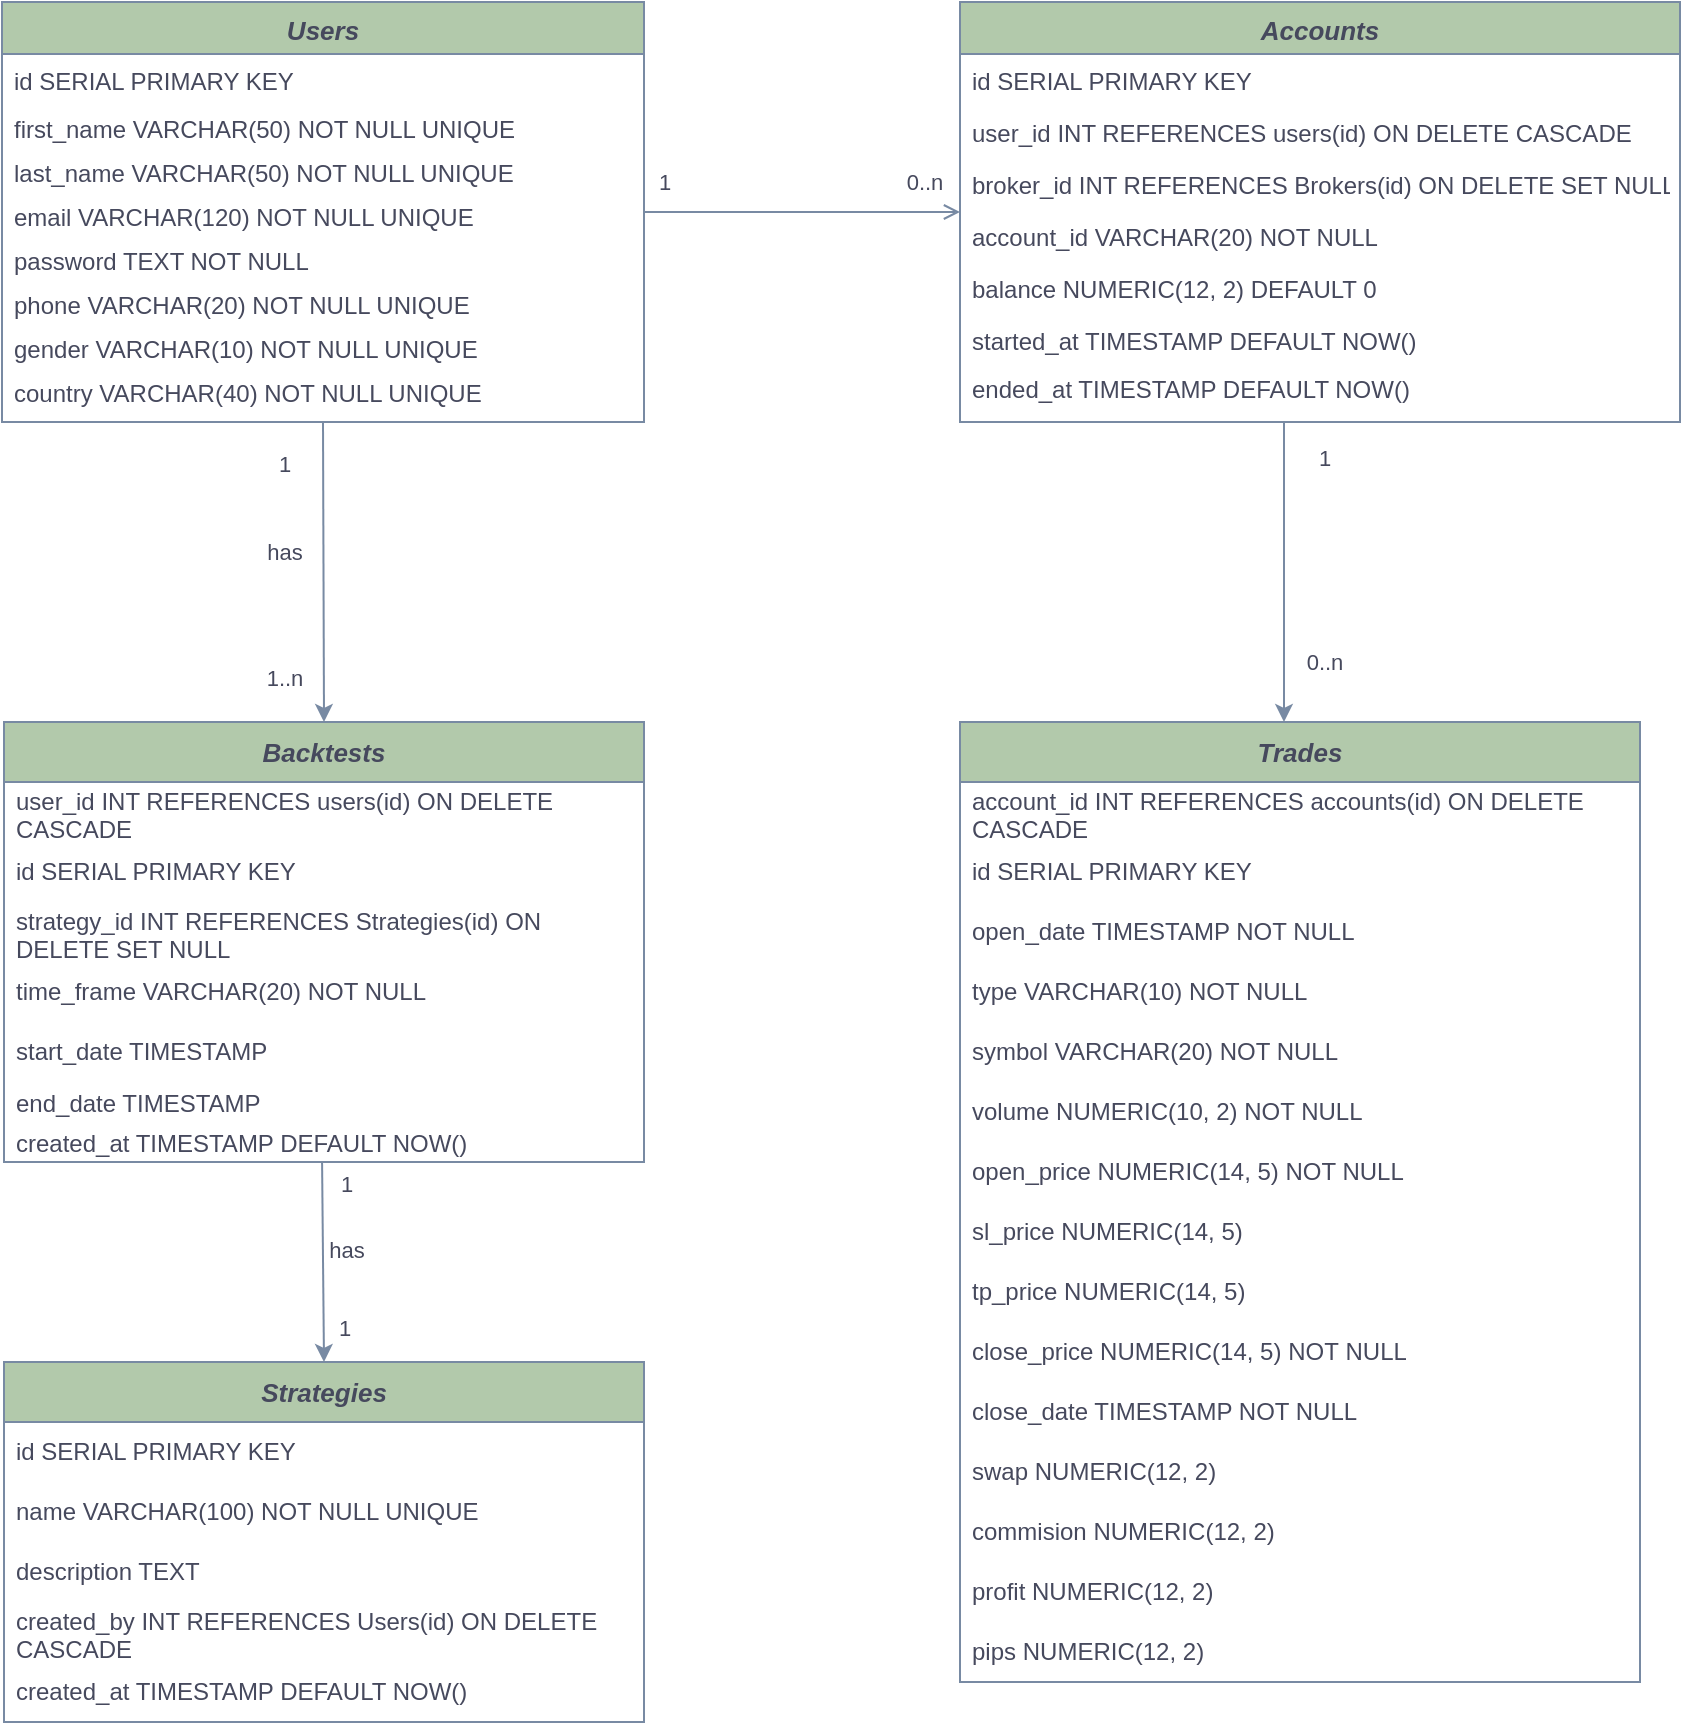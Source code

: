 <mxfile version="28.1.0">
  <diagram id="C5RBs43oDa-KdzZeNtuy" name="Page-1">
    <mxGraphModel dx="1665" dy="777" grid="1" gridSize="10" guides="1" tooltips="1" connect="1" arrows="1" fold="1" page="1" pageScale="1" pageWidth="827" pageHeight="1169" math="0" shadow="0">
      <root>
        <mxCell id="WIyWlLk6GJQsqaUBKTNV-0" />
        <mxCell id="WIyWlLk6GJQsqaUBKTNV-1" parent="WIyWlLk6GJQsqaUBKTNV-0" />
        <mxCell id="zkfFHV4jXpPFQw0GAbJ--0" value="Users" style="swimlane;fontStyle=3;align=center;verticalAlign=top;childLayout=stackLayout;horizontal=1;startSize=26;horizontalStack=0;resizeParent=1;resizeLast=0;collapsible=1;marginBottom=0;rounded=0;shadow=0;strokeWidth=1;labelBackgroundColor=none;fillColor=#B2C9AB;strokeColor=#788AA3;fontColor=#46495D;fontSize=13;" parent="WIyWlLk6GJQsqaUBKTNV-1" vertex="1">
          <mxGeometry x="39" y="40" width="321" height="210" as="geometry">
            <mxRectangle x="230" y="140" width="160" height="26" as="alternateBounds" />
          </mxGeometry>
        </mxCell>
        <mxCell id="zkfFHV4jXpPFQw0GAbJ--1" value="id SERIAL PRIMARY KEY" style="text;align=left;verticalAlign=top;spacingLeft=4;spacingRight=4;overflow=hidden;rotatable=0;points=[[0,0.5],[1,0.5]];portConstraint=eastwest;labelBackgroundColor=none;fontColor=#46495D;rounded=0;" parent="zkfFHV4jXpPFQw0GAbJ--0" vertex="1">
          <mxGeometry y="26" width="321" height="24" as="geometry" />
        </mxCell>
        <mxCell id="YTw8jPQVbYaC02VJ7nYZ-50" value="first_name VARCHAR(50) NOT NULL UNIQUE" style="text;align=left;verticalAlign=top;spacingLeft=4;spacingRight=4;overflow=hidden;rotatable=0;points=[[0,0.5],[1,0.5]];portConstraint=eastwest;rounded=0;shadow=0;html=0;labelBackgroundColor=none;fontColor=#46495D;" parent="zkfFHV4jXpPFQw0GAbJ--0" vertex="1">
          <mxGeometry y="50" width="321" height="22" as="geometry" />
        </mxCell>
        <mxCell id="YTw8jPQVbYaC02VJ7nYZ-7" value="last_name VARCHAR(50) NOT NULL UNIQUE" style="text;align=left;verticalAlign=top;spacingLeft=4;spacingRight=4;overflow=hidden;rotatable=0;points=[[0,0.5],[1,0.5]];portConstraint=eastwest;rounded=0;shadow=0;html=0;labelBackgroundColor=none;fontColor=#46495D;" parent="zkfFHV4jXpPFQw0GAbJ--0" vertex="1">
          <mxGeometry y="72" width="321" height="22" as="geometry" />
        </mxCell>
        <mxCell id="YTw8jPQVbYaC02VJ7nYZ-5" value="email VARCHAR(120) NOT NULL UNIQUE" style="text;align=left;verticalAlign=top;spacingLeft=4;spacingRight=4;overflow=hidden;rotatable=0;points=[[0,0.5],[1,0.5]];portConstraint=eastwest;rounded=0;shadow=0;html=0;labelBackgroundColor=none;fontColor=#46495D;" parent="zkfFHV4jXpPFQw0GAbJ--0" vertex="1">
          <mxGeometry y="94" width="321" height="22" as="geometry" />
        </mxCell>
        <mxCell id="YTw8jPQVbYaC02VJ7nYZ-6" value="password TEXT NOT NULL" style="text;align=left;verticalAlign=top;spacingLeft=4;spacingRight=4;overflow=hidden;rotatable=0;points=[[0,0.5],[1,0.5]];portConstraint=eastwest;rounded=0;shadow=0;html=0;labelBackgroundColor=none;fontColor=#46495D;" parent="zkfFHV4jXpPFQw0GAbJ--0" vertex="1">
          <mxGeometry y="116" width="321" height="22" as="geometry" />
        </mxCell>
        <mxCell id="YTw8jPQVbYaC02VJ7nYZ-51" value="phone VARCHAR(20) NOT NULL UNIQUE" style="text;align=left;verticalAlign=top;spacingLeft=4;spacingRight=4;overflow=hidden;rotatable=0;points=[[0,0.5],[1,0.5]];portConstraint=eastwest;rounded=0;shadow=0;html=0;labelBackgroundColor=none;fontColor=#46495D;" parent="zkfFHV4jXpPFQw0GAbJ--0" vertex="1">
          <mxGeometry y="138" width="321" height="22" as="geometry" />
        </mxCell>
        <mxCell id="YTw8jPQVbYaC02VJ7nYZ-49" value="gender VARCHAR(10) NOT NULL UNIQUE" style="text;align=left;verticalAlign=top;spacingLeft=4;spacingRight=4;overflow=hidden;rotatable=0;points=[[0,0.5],[1,0.5]];portConstraint=eastwest;rounded=0;shadow=0;html=0;labelBackgroundColor=none;fontColor=#46495D;" parent="zkfFHV4jXpPFQw0GAbJ--0" vertex="1">
          <mxGeometry y="160" width="321" height="22" as="geometry" />
        </mxCell>
        <mxCell id="YTw8jPQVbYaC02VJ7nYZ-48" value="country VARCHAR(40) NOT NULL UNIQUE" style="text;align=left;verticalAlign=top;spacingLeft=4;spacingRight=4;overflow=hidden;rotatable=0;points=[[0,0.5],[1,0.5]];portConstraint=eastwest;rounded=0;shadow=0;html=0;labelBackgroundColor=none;fontColor=#46495D;" parent="zkfFHV4jXpPFQw0GAbJ--0" vertex="1">
          <mxGeometry y="182" width="321" height="22" as="geometry" />
        </mxCell>
        <mxCell id="zkfFHV4jXpPFQw0GAbJ--17" value="Accounts" style="swimlane;fontStyle=3;align=center;verticalAlign=top;childLayout=stackLayout;horizontal=1;startSize=26;horizontalStack=0;resizeParent=1;resizeLast=0;collapsible=1;marginBottom=0;rounded=0;shadow=0;strokeWidth=1;labelBackgroundColor=none;fillColor=#B2C9AB;strokeColor=#788AA3;fontColor=#46495D;fontSize=13;" parent="WIyWlLk6GJQsqaUBKTNV-1" vertex="1">
          <mxGeometry x="518" y="40" width="360" height="210" as="geometry">
            <mxRectangle x="510" y="40" width="160" height="26" as="alternateBounds" />
          </mxGeometry>
        </mxCell>
        <mxCell id="zkfFHV4jXpPFQw0GAbJ--18" value="id SERIAL PRIMARY KEY" style="text;align=left;verticalAlign=top;spacingLeft=4;spacingRight=4;overflow=hidden;rotatable=0;points=[[0,0.5],[1,0.5]];portConstraint=eastwest;labelBackgroundColor=none;fontColor=#46495D;rounded=0;" parent="zkfFHV4jXpPFQw0GAbJ--17" vertex="1">
          <mxGeometry y="26" width="360" height="26" as="geometry" />
        </mxCell>
        <mxCell id="YTw8jPQVbYaC02VJ7nYZ-43" value="user_id INT REFERENCES users(id) ON DELETE CASCADE" style="text;align=left;verticalAlign=top;spacingLeft=4;spacingRight=4;overflow=hidden;rotatable=0;points=[[0,0.5],[1,0.5]];portConstraint=eastwest;rounded=0;shadow=0;html=0;labelBackgroundColor=none;fontColor=#46495D;" parent="zkfFHV4jXpPFQw0GAbJ--17" vertex="1">
          <mxGeometry y="52" width="360" height="26" as="geometry" />
        </mxCell>
        <mxCell id="zkfFHV4jXpPFQw0GAbJ--20" value="broker_id INT REFERENCES Brokers(id) ON DELETE SET NULL" style="text;align=left;verticalAlign=top;spacingLeft=4;spacingRight=4;overflow=hidden;rotatable=0;points=[[0,0.5],[1,0.5]];portConstraint=eastwest;rounded=0;shadow=0;html=0;labelBackgroundColor=none;fontColor=#46495D;" parent="zkfFHV4jXpPFQw0GAbJ--17" vertex="1">
          <mxGeometry y="78" width="360" height="26" as="geometry" />
        </mxCell>
        <mxCell id="zkfFHV4jXpPFQw0GAbJ--21" value="account_id VARCHAR(20) NOT NULL" style="text;align=left;verticalAlign=top;spacingLeft=4;spacingRight=4;overflow=hidden;rotatable=0;points=[[0,0.5],[1,0.5]];portConstraint=eastwest;rounded=0;shadow=0;html=0;labelBackgroundColor=none;fontColor=#46495D;" parent="zkfFHV4jXpPFQw0GAbJ--17" vertex="1">
          <mxGeometry y="104" width="360" height="26" as="geometry" />
        </mxCell>
        <mxCell id="zkfFHV4jXpPFQw0GAbJ--22" value="balance NUMERIC(12, 2) DEFAULT 0" style="text;align=left;verticalAlign=top;spacingLeft=4;spacingRight=4;overflow=hidden;rotatable=0;points=[[0,0.5],[1,0.5]];portConstraint=eastwest;rounded=0;shadow=0;html=0;labelBackgroundColor=none;fontColor=#46495D;" parent="zkfFHV4jXpPFQw0GAbJ--17" vertex="1">
          <mxGeometry y="130" width="360" height="26" as="geometry" />
        </mxCell>
        <mxCell id="YTw8jPQVbYaC02VJ7nYZ-56" value="started_at TIMESTAMP DEFAULT NOW()" style="text;align=left;verticalAlign=top;spacingLeft=4;spacingRight=4;overflow=hidden;rotatable=0;points=[[0,0.5],[1,0.5]];portConstraint=eastwest;labelBackgroundColor=none;fontColor=#46495D;rounded=0;" parent="zkfFHV4jXpPFQw0GAbJ--17" vertex="1">
          <mxGeometry y="156" width="360" height="24" as="geometry" />
        </mxCell>
        <mxCell id="zkfFHV4jXpPFQw0GAbJ--24" value="ended_at TIMESTAMP DEFAULT NOW()" style="text;align=left;verticalAlign=top;spacingLeft=4;spacingRight=4;overflow=hidden;rotatable=0;points=[[0,0.5],[1,0.5]];portConstraint=eastwest;labelBackgroundColor=none;fontColor=#46495D;rounded=0;" parent="zkfFHV4jXpPFQw0GAbJ--17" vertex="1">
          <mxGeometry y="180" width="360" height="24" as="geometry" />
        </mxCell>
        <mxCell id="zkfFHV4jXpPFQw0GAbJ--26" value="" style="endArrow=open;shadow=0;strokeWidth=1;rounded=0;curved=0;endFill=1;edgeStyle=elbowEdgeStyle;elbow=horizontal;labelBackgroundColor=none;strokeColor=#788AA3;fontColor=default;" parent="WIyWlLk6GJQsqaUBKTNV-1" source="zkfFHV4jXpPFQw0GAbJ--0" target="zkfFHV4jXpPFQw0GAbJ--17" edge="1">
          <mxGeometry x="0.5" y="41" relative="1" as="geometry">
            <mxPoint x="380" y="192" as="sourcePoint" />
            <mxPoint x="540" y="192" as="targetPoint" />
            <mxPoint x="-40" y="32" as="offset" />
          </mxGeometry>
        </mxCell>
        <mxCell id="YTw8jPQVbYaC02VJ7nYZ-132" value="1" style="edgeLabel;html=1;align=center;verticalAlign=middle;resizable=0;points=[];strokeColor=#788AA3;fontColor=#46495D;fillColor=#B2C9AB;rounded=0;" parent="zkfFHV4jXpPFQw0GAbJ--26" vertex="1" connectable="0">
          <mxGeometry x="-0.763" y="-1" relative="1" as="geometry">
            <mxPoint x="-9" y="-16" as="offset" />
          </mxGeometry>
        </mxCell>
        <mxCell id="YTw8jPQVbYaC02VJ7nYZ-133" value="0..n" style="edgeLabel;html=1;align=center;verticalAlign=middle;resizable=0;points=[];strokeColor=#788AA3;fontColor=#46495D;fillColor=#B2C9AB;rounded=0;" parent="zkfFHV4jXpPFQw0GAbJ--26" vertex="1" connectable="0">
          <mxGeometry x="0.73" y="2" relative="1" as="geometry">
            <mxPoint x="3" y="-13" as="offset" />
          </mxGeometry>
        </mxCell>
        <mxCell id="YTw8jPQVbYaC02VJ7nYZ-11" value="&lt;i&gt;&lt;b&gt;&lt;font style=&quot;font-size: 13px;&quot;&gt;Trades&lt;/font&gt;&lt;/b&gt;&lt;/i&gt;" style="swimlane;fontStyle=0;childLayout=stackLayout;horizontal=1;startSize=30;horizontalStack=0;resizeParent=1;resizeParentMax=0;resizeLast=0;collapsible=1;marginBottom=0;whiteSpace=wrap;html=1;verticalAlign=middle;labelBackgroundColor=none;fillColor=#B2C9AB;strokeColor=#788AA3;fontColor=#46495D;rounded=0;" parent="WIyWlLk6GJQsqaUBKTNV-1" vertex="1">
          <mxGeometry x="518" y="400" width="340" height="480" as="geometry" />
        </mxCell>
        <mxCell id="YTw8jPQVbYaC02VJ7nYZ-13" value="account_id &lt;span class=&quot;hljs-type&quot;&gt;INT&lt;/span&gt; &lt;span class=&quot;hljs-keyword&quot;&gt;REFERENCES&lt;/span&gt; accounts(id) &lt;span class=&quot;hljs-keyword&quot;&gt;ON&lt;/span&gt; &lt;span class=&quot;hljs-keyword&quot;&gt;DELETE&lt;/span&gt; CASCADE" style="text;strokeColor=none;fillColor=none;align=left;verticalAlign=middle;spacingLeft=4;spacingRight=4;overflow=hidden;points=[[0,0.5],[1,0.5]];portConstraint=eastwest;rotatable=0;whiteSpace=wrap;html=1;labelBackgroundColor=none;fontColor=#46495D;rounded=0;" parent="YTw8jPQVbYaC02VJ7nYZ-11" vertex="1">
          <mxGeometry y="30" width="340" height="30" as="geometry" />
        </mxCell>
        <mxCell id="YTw8jPQVbYaC02VJ7nYZ-12" value="id SERIAL &lt;span class=&quot;hljs-keyword&quot;&gt;PRIMARY&lt;/span&gt; KEY" style="text;strokeColor=none;fillColor=none;align=left;verticalAlign=middle;spacingLeft=4;spacingRight=4;overflow=hidden;points=[[0,0.5],[1,0.5]];portConstraint=eastwest;rotatable=0;whiteSpace=wrap;html=1;labelBackgroundColor=none;fontColor=#46495D;rounded=0;" parent="YTw8jPQVbYaC02VJ7nYZ-11" vertex="1">
          <mxGeometry y="60" width="340" height="30" as="geometry" />
        </mxCell>
        <mxCell id="YTw8jPQVbYaC02VJ7nYZ-14" value="open_date &lt;span class=&quot;hljs-type&quot;&gt;TIMESTAMP&lt;/span&gt; &lt;span class=&quot;hljs-keyword&quot;&gt;NOT&lt;/span&gt; &lt;span class=&quot;hljs-keyword&quot;&gt;NULL&lt;/span&gt;" style="text;strokeColor=none;fillColor=none;align=left;verticalAlign=middle;spacingLeft=4;spacingRight=4;overflow=hidden;points=[[0,0.5],[1,0.5]];portConstraint=eastwest;rotatable=0;whiteSpace=wrap;html=1;labelBackgroundColor=none;fontColor=#46495D;rounded=0;" parent="YTw8jPQVbYaC02VJ7nYZ-11" vertex="1">
          <mxGeometry y="90" width="340" height="30" as="geometry" />
        </mxCell>
        <mxCell id="YTw8jPQVbYaC02VJ7nYZ-16" value="type &lt;span class=&quot;hljs-type&quot;&gt;VARCHAR&lt;/span&gt;(&lt;span class=&quot;hljs-number&quot;&gt;10&lt;/span&gt;) &lt;span class=&quot;hljs-keyword&quot;&gt;NOT&lt;/span&gt; &lt;span class=&quot;hljs-keyword&quot;&gt;NULL&lt;/span&gt;" style="text;strokeColor=none;fillColor=none;align=left;verticalAlign=middle;spacingLeft=4;spacingRight=4;overflow=hidden;points=[[0,0.5],[1,0.5]];portConstraint=eastwest;rotatable=0;whiteSpace=wrap;html=1;horizontal=1;labelBackgroundColor=none;fontColor=#46495D;rounded=0;" parent="YTw8jPQVbYaC02VJ7nYZ-11" vertex="1">
          <mxGeometry y="120" width="340" height="30" as="geometry" />
        </mxCell>
        <mxCell id="YTw8jPQVbYaC02VJ7nYZ-15" value="symbol &lt;span class=&quot;hljs-type&quot;&gt;VARCHAR&lt;/span&gt;(&lt;span class=&quot;hljs-number&quot;&gt;20&lt;/span&gt;) &lt;span class=&quot;hljs-keyword&quot;&gt;NOT&lt;/span&gt; &lt;span class=&quot;hljs-keyword&quot;&gt;NULL&lt;/span&gt;" style="text;strokeColor=none;fillColor=none;align=left;verticalAlign=middle;spacingLeft=4;spacingRight=4;overflow=hidden;points=[[0,0.5],[1,0.5]];portConstraint=eastwest;rotatable=0;whiteSpace=wrap;html=1;horizontal=1;labelBackgroundColor=none;fontColor=#46495D;rounded=0;" parent="YTw8jPQVbYaC02VJ7nYZ-11" vertex="1">
          <mxGeometry y="150" width="340" height="30" as="geometry" />
        </mxCell>
        <mxCell id="YTw8jPQVbYaC02VJ7nYZ-17" value="volume &lt;span class=&quot;hljs-type&quot;&gt;NUMERIC&lt;/span&gt;(&lt;span class=&quot;hljs-number&quot;&gt;10&lt;/span&gt;, &lt;span class=&quot;hljs-number&quot;&gt;2&lt;/span&gt;) &lt;span class=&quot;hljs-keyword&quot;&gt;NOT&lt;/span&gt; &lt;span class=&quot;hljs-keyword&quot;&gt;NULL&lt;/span&gt;" style="text;strokeColor=none;fillColor=none;align=left;verticalAlign=middle;spacingLeft=4;spacingRight=4;overflow=hidden;points=[[0,0.5],[1,0.5]];portConstraint=eastwest;rotatable=0;whiteSpace=wrap;html=1;horizontal=1;labelBackgroundColor=none;fontColor=#46495D;rounded=0;" parent="YTw8jPQVbYaC02VJ7nYZ-11" vertex="1">
          <mxGeometry y="180" width="340" height="30" as="geometry" />
        </mxCell>
        <mxCell id="YTw8jPQVbYaC02VJ7nYZ-60" value="&lt;span class=&quot;hljs-type&quot;&gt;open_price NUMERIC&lt;/span&gt;(&lt;span class=&quot;hljs-number&quot;&gt;14&lt;/span&gt;, 5) &lt;span class=&quot;hljs-keyword&quot;&gt;NOT&lt;/span&gt; &lt;span class=&quot;hljs-keyword&quot;&gt;NULL&lt;/span&gt;" style="text;strokeColor=none;fillColor=none;align=left;verticalAlign=middle;spacingLeft=4;spacingRight=4;overflow=hidden;points=[[0,0.5],[1,0.5]];portConstraint=eastwest;rotatable=0;whiteSpace=wrap;html=1;horizontal=1;labelBackgroundColor=none;fontColor=#46495D;rounded=0;" parent="YTw8jPQVbYaC02VJ7nYZ-11" vertex="1">
          <mxGeometry y="210" width="340" height="30" as="geometry" />
        </mxCell>
        <mxCell id="YTw8jPQVbYaC02VJ7nYZ-61" value="&lt;span class=&quot;hljs-type&quot;&gt;sl_price NUMERIC&lt;/span&gt;(&lt;span class=&quot;hljs-number&quot;&gt;14&lt;/span&gt;, 5)" style="text;strokeColor=none;fillColor=none;align=left;verticalAlign=middle;spacingLeft=4;spacingRight=4;overflow=hidden;points=[[0,0.5],[1,0.5]];portConstraint=eastwest;rotatable=0;whiteSpace=wrap;html=1;horizontal=1;labelBackgroundColor=none;fontColor=#46495D;rounded=0;" parent="YTw8jPQVbYaC02VJ7nYZ-11" vertex="1">
          <mxGeometry y="240" width="340" height="30" as="geometry" />
        </mxCell>
        <mxCell id="YTw8jPQVbYaC02VJ7nYZ-62" value="&lt;span class=&quot;hljs-type&quot;&gt;tp_price NUMERIC&lt;/span&gt;(&lt;span class=&quot;hljs-number&quot;&gt;14&lt;/span&gt;, 5)" style="text;strokeColor=none;fillColor=none;align=left;verticalAlign=middle;spacingLeft=4;spacingRight=4;overflow=hidden;points=[[0,0.5],[1,0.5]];portConstraint=eastwest;rotatable=0;whiteSpace=wrap;html=1;horizontal=1;labelBackgroundColor=none;fontColor=#46495D;rounded=0;" parent="YTw8jPQVbYaC02VJ7nYZ-11" vertex="1">
          <mxGeometry y="270" width="340" height="30" as="geometry" />
        </mxCell>
        <mxCell id="YTw8jPQVbYaC02VJ7nYZ-63" value="&lt;span class=&quot;hljs-type&quot;&gt;close_price NUMERIC&lt;/span&gt;(&lt;span class=&quot;hljs-number&quot;&gt;14&lt;/span&gt;, 5)&amp;nbsp;&lt;span class=&quot;hljs-keyword&quot;&gt;NOT&lt;/span&gt;&amp;nbsp;&lt;span class=&quot;hljs-keyword&quot;&gt;NULL&lt;/span&gt;" style="text;strokeColor=none;fillColor=none;align=left;verticalAlign=middle;spacingLeft=4;spacingRight=4;overflow=hidden;points=[[0,0.5],[1,0.5]];portConstraint=eastwest;rotatable=0;whiteSpace=wrap;html=1;horizontal=1;labelBackgroundColor=none;fontColor=#46495D;rounded=0;" parent="YTw8jPQVbYaC02VJ7nYZ-11" vertex="1">
          <mxGeometry y="300" width="340" height="30" as="geometry" />
        </mxCell>
        <mxCell id="YTw8jPQVbYaC02VJ7nYZ-59" value="close_date &lt;span class=&quot;hljs-type&quot;&gt;TIMESTAMP&lt;/span&gt; &lt;span class=&quot;hljs-keyword&quot;&gt;NOT&lt;/span&gt; &lt;span class=&quot;hljs-keyword&quot;&gt;NULL&lt;/span&gt;" style="text;strokeColor=none;fillColor=none;align=left;verticalAlign=middle;spacingLeft=4;spacingRight=4;overflow=hidden;points=[[0,0.5],[1,0.5]];portConstraint=eastwest;rotatable=0;whiteSpace=wrap;html=1;labelBackgroundColor=none;fontColor=#46495D;rounded=0;" parent="YTw8jPQVbYaC02VJ7nYZ-11" vertex="1">
          <mxGeometry y="330" width="340" height="30" as="geometry" />
        </mxCell>
        <mxCell id="YTw8jPQVbYaC02VJ7nYZ-65" value="swap&amp;nbsp;&lt;span class=&quot;hljs-type&quot;&gt;NUMERIC&lt;/span&gt;(&lt;span class=&quot;hljs-number&quot;&gt;12&lt;/span&gt;, &lt;span class=&quot;hljs-number&quot;&gt;2)&lt;/span&gt;" style="text;strokeColor=none;fillColor=none;align=left;verticalAlign=middle;spacingLeft=4;spacingRight=4;overflow=hidden;points=[[0,0.5],[1,0.5]];portConstraint=eastwest;rotatable=0;whiteSpace=wrap;html=1;horizontal=1;labelBackgroundColor=none;fontColor=#46495D;rounded=0;" parent="YTw8jPQVbYaC02VJ7nYZ-11" vertex="1">
          <mxGeometry y="360" width="340" height="30" as="geometry" />
        </mxCell>
        <mxCell id="YTw8jPQVbYaC02VJ7nYZ-64" value="commision&amp;nbsp;&lt;span class=&quot;hljs-type&quot;&gt;NUMERIC&lt;/span&gt;(&lt;span class=&quot;hljs-number&quot;&gt;12&lt;/span&gt;, &lt;span class=&quot;hljs-number&quot;&gt;2)&lt;/span&gt;" style="text;strokeColor=none;fillColor=none;align=left;verticalAlign=middle;spacingLeft=4;spacingRight=4;overflow=hidden;points=[[0,0.5],[1,0.5]];portConstraint=eastwest;rotatable=0;whiteSpace=wrap;html=1;horizontal=1;labelBackgroundColor=none;fontColor=#46495D;rounded=0;" parent="YTw8jPQVbYaC02VJ7nYZ-11" vertex="1">
          <mxGeometry y="390" width="340" height="30" as="geometry" />
        </mxCell>
        <mxCell id="YTw8jPQVbYaC02VJ7nYZ-19" value="profit &lt;span class=&quot;hljs-type&quot;&gt;NUMERIC&lt;/span&gt;(&lt;span class=&quot;hljs-number&quot;&gt;12&lt;/span&gt;, &lt;span class=&quot;hljs-number&quot;&gt;2)&lt;/span&gt;" style="text;strokeColor=none;fillColor=none;align=left;verticalAlign=middle;spacingLeft=4;spacingRight=4;overflow=hidden;points=[[0,0.5],[1,0.5]];portConstraint=eastwest;rotatable=0;whiteSpace=wrap;html=1;horizontal=1;labelBackgroundColor=none;fontColor=#46495D;rounded=0;" parent="YTw8jPQVbYaC02VJ7nYZ-11" vertex="1">
          <mxGeometry y="420" width="340" height="30" as="geometry" />
        </mxCell>
        <mxCell id="YTw8jPQVbYaC02VJ7nYZ-66" value="pips&amp;nbsp;&lt;span class=&quot;hljs-type&quot;&gt;NUMERIC&lt;/span&gt;(&lt;span class=&quot;hljs-number&quot;&gt;12&lt;/span&gt;, 2&lt;span class=&quot;hljs-number&quot;&gt;)&lt;/span&gt;" style="text;strokeColor=none;fillColor=none;align=left;verticalAlign=middle;spacingLeft=4;spacingRight=4;overflow=hidden;points=[[0,0.5],[1,0.5]];portConstraint=eastwest;rotatable=0;whiteSpace=wrap;html=1;horizontal=1;labelBackgroundColor=none;fontColor=#46495D;rounded=0;" parent="YTw8jPQVbYaC02VJ7nYZ-11" vertex="1">
          <mxGeometry y="450" width="340" height="30" as="geometry" />
        </mxCell>
        <mxCell id="YTw8jPQVbYaC02VJ7nYZ-20" value="" style="endArrow=classic;html=1;rounded=0;labelBackgroundColor=none;strokeColor=#788AA3;fontColor=default;" parent="WIyWlLk6GJQsqaUBKTNV-1" edge="1">
          <mxGeometry width="50" height="50" relative="1" as="geometry">
            <mxPoint x="680" y="250" as="sourcePoint" />
            <mxPoint x="680" y="400" as="targetPoint" />
            <Array as="points" />
          </mxGeometry>
        </mxCell>
        <mxCell id="YTw8jPQVbYaC02VJ7nYZ-144" value="1" style="edgeLabel;html=1;align=center;verticalAlign=middle;resizable=0;points=[];strokeColor=#788AA3;fontColor=#46495D;fillColor=#B2C9AB;rounded=0;" parent="YTw8jPQVbYaC02VJ7nYZ-20" vertex="1" connectable="0">
          <mxGeometry x="-0.759" y="-1" relative="1" as="geometry">
            <mxPoint x="21" as="offset" />
          </mxGeometry>
        </mxCell>
        <mxCell id="YTw8jPQVbYaC02VJ7nYZ-145" value="0..n" style="edgeLabel;html=1;align=center;verticalAlign=middle;resizable=0;points=[];strokeColor=#788AA3;fontColor=#46495D;fillColor=#B2C9AB;rounded=0;" parent="YTw8jPQVbYaC02VJ7nYZ-20" vertex="1" connectable="0">
          <mxGeometry x="0.49" y="1" relative="1" as="geometry">
            <mxPoint x="19" y="8" as="offset" />
          </mxGeometry>
        </mxCell>
        <mxCell id="YTw8jPQVbYaC02VJ7nYZ-24" value="&lt;i&gt;&lt;b&gt;&lt;font style=&quot;font-size: 13px;&quot;&gt;Backtests&lt;/font&gt;&lt;/b&gt;&lt;/i&gt;" style="swimlane;fontStyle=0;childLayout=stackLayout;horizontal=1;startSize=30;horizontalStack=0;resizeParent=1;resizeParentMax=0;resizeLast=0;collapsible=1;marginBottom=0;whiteSpace=wrap;html=1;labelBackgroundColor=none;fillColor=#B2C9AB;strokeColor=#788AA3;fontColor=#46495D;rounded=0;" parent="WIyWlLk6GJQsqaUBKTNV-1" vertex="1">
          <mxGeometry x="40" y="400" width="320" height="220" as="geometry" />
        </mxCell>
        <mxCell id="YTw8jPQVbYaC02VJ7nYZ-26" value="user_id &lt;span class=&quot;hljs-type&quot;&gt;INT&lt;/span&gt; &lt;span class=&quot;hljs-keyword&quot;&gt;REFERENCES&lt;/span&gt; users(id) &lt;span class=&quot;hljs-keyword&quot;&gt;ON&lt;/span&gt; &lt;span class=&quot;hljs-keyword&quot;&gt;DELETE&lt;/span&gt; CASCADE" style="text;strokeColor=none;fillColor=none;align=left;verticalAlign=middle;spacingLeft=4;spacingRight=4;overflow=hidden;points=[[0,0.5],[1,0.5]];portConstraint=eastwest;rotatable=0;whiteSpace=wrap;html=1;labelBackgroundColor=none;fontColor=#46495D;rounded=0;" parent="YTw8jPQVbYaC02VJ7nYZ-24" vertex="1">
          <mxGeometry y="30" width="320" height="30" as="geometry" />
        </mxCell>
        <mxCell id="YTw8jPQVbYaC02VJ7nYZ-25" value="id SERIAL &lt;span class=&quot;hljs-keyword&quot;&gt;PRIMARY&lt;/span&gt; KEY" style="text;strokeColor=none;fillColor=none;align=left;verticalAlign=middle;spacingLeft=4;spacingRight=4;overflow=hidden;points=[[0,0.5],[1,0.5]];portConstraint=eastwest;rotatable=0;whiteSpace=wrap;html=1;labelBackgroundColor=none;fontColor=#46495D;rounded=0;" parent="YTw8jPQVbYaC02VJ7nYZ-24" vertex="1">
          <mxGeometry y="60" width="320" height="30" as="geometry" />
        </mxCell>
        <mxCell id="YTw8jPQVbYaC02VJ7nYZ-27" value="strategy_id &lt;span class=&quot;hljs-type&quot;&gt;INT&lt;/span&gt; &lt;span class=&quot;hljs-keyword&quot;&gt;REFERENCES&lt;/span&gt; Strategies(id) &lt;span class=&quot;hljs-keyword&quot;&gt;ON&lt;/span&gt; &lt;span class=&quot;hljs-keyword&quot;&gt;DELETE&lt;/span&gt; &lt;span class=&quot;hljs-keyword&quot;&gt;SET&lt;/span&gt; &lt;span class=&quot;hljs-keyword&quot;&gt;NULL&lt;/span&gt;" style="text;strokeColor=none;fillColor=none;align=left;verticalAlign=middle;spacingLeft=4;spacingRight=4;overflow=hidden;points=[[0,0.5],[1,0.5]];portConstraint=eastwest;rotatable=0;whiteSpace=wrap;html=1;labelBackgroundColor=none;fontColor=#46495D;rounded=0;" parent="YTw8jPQVbYaC02VJ7nYZ-24" vertex="1">
          <mxGeometry y="90" width="320" height="30" as="geometry" />
        </mxCell>
        <mxCell id="YTw8jPQVbYaC02VJ7nYZ-31" value="time_frame &lt;span class=&quot;hljs-type&quot;&gt;VARCHAR&lt;/span&gt;(&lt;span class=&quot;hljs-number&quot;&gt;20&lt;/span&gt;) &lt;span class=&quot;hljs-keyword&quot;&gt;NOT&lt;/span&gt; &lt;span class=&quot;hljs-keyword&quot;&gt;NULL&lt;/span&gt;" style="text;strokeColor=none;fillColor=none;align=left;verticalAlign=middle;spacingLeft=4;spacingRight=4;overflow=hidden;points=[[0,0.5],[1,0.5]];portConstraint=eastwest;rotatable=0;whiteSpace=wrap;html=1;labelBackgroundColor=none;fontColor=#46495D;rounded=0;" parent="YTw8jPQVbYaC02VJ7nYZ-24" vertex="1">
          <mxGeometry y="120" width="320" height="30" as="geometry" />
        </mxCell>
        <mxCell id="YTw8jPQVbYaC02VJ7nYZ-30" value="start_date &lt;span class=&quot;hljs-type&quot;&gt;TIMESTAMP&lt;/span&gt;" style="text;strokeColor=none;fillColor=none;align=left;verticalAlign=middle;spacingLeft=4;spacingRight=4;overflow=hidden;points=[[0,0.5],[1,0.5]];portConstraint=eastwest;rotatable=0;whiteSpace=wrap;html=1;labelBackgroundColor=none;fontColor=#46495D;rounded=0;" parent="YTw8jPQVbYaC02VJ7nYZ-24" vertex="1">
          <mxGeometry y="150" width="320" height="30" as="geometry" />
        </mxCell>
        <mxCell id="YTw8jPQVbYaC02VJ7nYZ-29" value="end_date &lt;span class=&quot;hljs-type&quot;&gt;TIMESTAMP&lt;/span&gt;" style="text;strokeColor=none;fillColor=none;align=left;verticalAlign=bottom;spacingLeft=4;spacingRight=4;overflow=hidden;points=[[0,0.5],[1,0.5]];portConstraint=eastwest;rotatable=0;whiteSpace=wrap;html=1;labelBackgroundColor=none;fontColor=#46495D;rounded=0;" parent="YTw8jPQVbYaC02VJ7nYZ-24" vertex="1">
          <mxGeometry y="180" width="320" height="20" as="geometry" />
        </mxCell>
        <mxCell id="YTw8jPQVbYaC02VJ7nYZ-28" value="created_at &lt;span class=&quot;hljs-type&quot;&gt;TIMESTAMP&lt;/span&gt; &lt;span class=&quot;hljs-keyword&quot;&gt;DEFAULT&lt;/span&gt; NOW()" style="text;strokeColor=none;fillColor=none;align=left;verticalAlign=bottom;spacingLeft=4;spacingRight=4;overflow=hidden;points=[[0,0.5],[1,0.5]];portConstraint=eastwest;rotatable=0;whiteSpace=wrap;html=1;horizontal=1;labelBackgroundColor=none;fontColor=#46495D;rounded=0;" parent="YTw8jPQVbYaC02VJ7nYZ-24" vertex="1">
          <mxGeometry y="200" width="320" height="20" as="geometry" />
        </mxCell>
        <mxCell id="YTw8jPQVbYaC02VJ7nYZ-53" value="" style="endArrow=classic;html=1;rounded=0;entryX=0.5;entryY=0;entryDx=0;entryDy=0;exitX=0.5;exitY=1;exitDx=0;exitDy=0;labelBackgroundColor=none;strokeColor=#788AA3;fontColor=default;" parent="WIyWlLk6GJQsqaUBKTNV-1" source="zkfFHV4jXpPFQw0GAbJ--0" target="YTw8jPQVbYaC02VJ7nYZ-24" edge="1">
          <mxGeometry width="50" height="50" relative="1" as="geometry">
            <mxPoint x="179" y="272" as="sourcePoint" />
            <mxPoint x="185" y="390" as="targetPoint" />
          </mxGeometry>
        </mxCell>
        <mxCell id="YTw8jPQVbYaC02VJ7nYZ-137" value="1" style="edgeLabel;html=1;align=center;verticalAlign=middle;resizable=0;points=[];strokeColor=#788AA3;fontColor=#46495D;fillColor=#B2C9AB;rounded=0;" parent="YTw8jPQVbYaC02VJ7nYZ-53" vertex="1" connectable="0">
          <mxGeometry x="-0.689" y="-1" relative="1" as="geometry">
            <mxPoint x="-19" y="-3" as="offset" />
          </mxGeometry>
        </mxCell>
        <mxCell id="YTw8jPQVbYaC02VJ7nYZ-138" value="has" style="edgeLabel;html=1;align=center;verticalAlign=middle;resizable=0;points=[];strokeColor=#788AA3;fontColor=#46495D;fillColor=#B2C9AB;rounded=0;" parent="YTw8jPQVbYaC02VJ7nYZ-53" vertex="1" connectable="0">
          <mxGeometry x="-0.142" y="1" relative="1" as="geometry">
            <mxPoint x="-21" as="offset" />
          </mxGeometry>
        </mxCell>
        <mxCell id="YTw8jPQVbYaC02VJ7nYZ-139" value="1..n" style="edgeLabel;html=1;align=center;verticalAlign=middle;resizable=0;points=[];strokeColor=#788AA3;fontColor=#46495D;fillColor=#B2C9AB;rounded=0;" parent="YTw8jPQVbYaC02VJ7nYZ-53" vertex="1" connectable="0">
          <mxGeometry x="0.7" relative="1" as="geometry">
            <mxPoint x="-20" as="offset" />
          </mxGeometry>
        </mxCell>
        <mxCell id="YTw8jPQVbYaC02VJ7nYZ-84" value="&lt;b&gt;&lt;i&gt;&lt;font style=&quot;font-size: 13px;&quot;&gt;Strategies&lt;/font&gt;&lt;/i&gt;&lt;/b&gt;" style="swimlane;fontStyle=0;childLayout=stackLayout;horizontal=1;startSize=30;horizontalStack=0;resizeParent=1;resizeParentMax=0;resizeLast=0;collapsible=1;marginBottom=0;whiteSpace=wrap;html=1;strokeColor=#788AA3;fontColor=#46495D;fillColor=#B2C9AB;rounded=0;" parent="WIyWlLk6GJQsqaUBKTNV-1" vertex="1">
          <mxGeometry x="40" y="720" width="320" height="180" as="geometry" />
        </mxCell>
        <mxCell id="YTw8jPQVbYaC02VJ7nYZ-85" value="id SERIAL &lt;span class=&quot;hljs-keyword&quot;&gt;PRIMARY&lt;/span&gt; KEY" style="text;strokeColor=none;fillColor=none;align=left;verticalAlign=middle;spacingLeft=4;spacingRight=4;overflow=hidden;points=[[0,0.5],[1,0.5]];portConstraint=eastwest;rotatable=0;whiteSpace=wrap;html=1;fontColor=#46495D;rounded=0;" parent="YTw8jPQVbYaC02VJ7nYZ-84" vertex="1">
          <mxGeometry y="30" width="320" height="30" as="geometry" />
        </mxCell>
        <mxCell id="YTw8jPQVbYaC02VJ7nYZ-86" value="name &lt;span class=&quot;hljs-type&quot;&gt;VARCHAR&lt;/span&gt;(&lt;span class=&quot;hljs-number&quot;&gt;100&lt;/span&gt;) &lt;span class=&quot;hljs-keyword&quot;&gt;NOT&lt;/span&gt; &lt;span class=&quot;hljs-keyword&quot;&gt;NULL&lt;/span&gt; &lt;span class=&quot;hljs-keyword&quot;&gt;UNIQUE&lt;/span&gt;" style="text;strokeColor=none;fillColor=none;align=left;verticalAlign=middle;spacingLeft=4;spacingRight=4;overflow=hidden;points=[[0,0.5],[1,0.5]];portConstraint=eastwest;rotatable=0;whiteSpace=wrap;html=1;fontColor=#46495D;rounded=0;" parent="YTw8jPQVbYaC02VJ7nYZ-84" vertex="1">
          <mxGeometry y="60" width="320" height="30" as="geometry" />
        </mxCell>
        <mxCell id="YTw8jPQVbYaC02VJ7nYZ-87" value="description TEXT" style="text;strokeColor=none;fillColor=none;align=left;verticalAlign=middle;spacingLeft=4;spacingRight=4;overflow=hidden;points=[[0,0.5],[1,0.5]];portConstraint=eastwest;rotatable=0;whiteSpace=wrap;html=1;fontColor=#46495D;rounded=0;" parent="YTw8jPQVbYaC02VJ7nYZ-84" vertex="1">
          <mxGeometry y="90" width="320" height="30" as="geometry" />
        </mxCell>
        <mxCell id="YTw8jPQVbYaC02VJ7nYZ-88" value="created_by &lt;span class=&quot;hljs-type&quot;&gt;INT&lt;/span&gt; &lt;span class=&quot;hljs-keyword&quot;&gt;REFERENCES&lt;/span&gt; Users(id) &lt;span class=&quot;hljs-keyword&quot;&gt;ON&lt;/span&gt; &lt;span class=&quot;hljs-keyword&quot;&gt;DELETE&lt;/span&gt; CASCADE" style="text;strokeColor=none;fillColor=none;align=left;verticalAlign=middle;spacingLeft=4;spacingRight=4;overflow=hidden;points=[[0,0.5],[1,0.5]];portConstraint=eastwest;rotatable=0;whiteSpace=wrap;html=1;fontColor=#46495D;rounded=0;" parent="YTw8jPQVbYaC02VJ7nYZ-84" vertex="1">
          <mxGeometry y="120" width="320" height="30" as="geometry" />
        </mxCell>
        <mxCell id="YTw8jPQVbYaC02VJ7nYZ-89" value="created_at &lt;span class=&quot;hljs-type&quot;&gt;TIMESTAMP&lt;/span&gt; &lt;span class=&quot;hljs-keyword&quot;&gt;DEFAULT&lt;/span&gt; NOW()" style="text;strokeColor=none;fillColor=none;align=left;verticalAlign=middle;spacingLeft=4;spacingRight=4;overflow=hidden;points=[[0,0.5],[1,0.5]];portConstraint=eastwest;rotatable=0;whiteSpace=wrap;html=1;fontColor=#46495D;rounded=0;" parent="YTw8jPQVbYaC02VJ7nYZ-84" vertex="1">
          <mxGeometry y="150" width="320" height="30" as="geometry" />
        </mxCell>
        <mxCell id="YTw8jPQVbYaC02VJ7nYZ-91" value="" style="endArrow=classic;html=1;rounded=0;strokeColor=#788AA3;fontColor=#46495D;fillColor=#B2C9AB;exitX=0.497;exitY=1.017;exitDx=0;exitDy=0;exitPerimeter=0;entryX=0.5;entryY=0;entryDx=0;entryDy=0;" parent="WIyWlLk6GJQsqaUBKTNV-1" source="YTw8jPQVbYaC02VJ7nYZ-28" target="YTw8jPQVbYaC02VJ7nYZ-84" edge="1">
          <mxGeometry width="50" height="50" relative="1" as="geometry">
            <mxPoint x="470" y="650" as="sourcePoint" />
            <mxPoint x="520" y="600" as="targetPoint" />
          </mxGeometry>
        </mxCell>
        <mxCell id="YTw8jPQVbYaC02VJ7nYZ-140" value="has" style="edgeLabel;html=1;align=center;verticalAlign=middle;resizable=0;points=[];strokeColor=#788AA3;fontColor=#46495D;fillColor=#B2C9AB;rounded=0;" parent="YTw8jPQVbYaC02VJ7nYZ-91" vertex="1" connectable="0">
          <mxGeometry x="-0.127" y="-1" relative="1" as="geometry">
            <mxPoint x="12" as="offset" />
          </mxGeometry>
        </mxCell>
        <mxCell id="YTw8jPQVbYaC02VJ7nYZ-141" value="1" style="edgeLabel;html=1;align=center;verticalAlign=middle;resizable=0;points=[];strokeColor=#788AA3;fontColor=#46495D;fillColor=#B2C9AB;rounded=0;" parent="YTw8jPQVbYaC02VJ7nYZ-91" vertex="1" connectable="0">
          <mxGeometry x="-0.147" y="6" relative="1" as="geometry">
            <mxPoint x="5" y="-32" as="offset" />
          </mxGeometry>
        </mxCell>
        <mxCell id="YTw8jPQVbYaC02VJ7nYZ-142" value="1" style="edgeLabel;html=1;align=center;verticalAlign=middle;resizable=0;points=[];strokeColor=#788AA3;fontColor=#46495D;fillColor=#B2C9AB;rounded=0;" parent="YTw8jPQVbYaC02VJ7nYZ-91" vertex="1" connectable="0">
          <mxGeometry x="0.655" y="1" relative="1" as="geometry">
            <mxPoint x="9" as="offset" />
          </mxGeometry>
        </mxCell>
      </root>
    </mxGraphModel>
  </diagram>
</mxfile>
